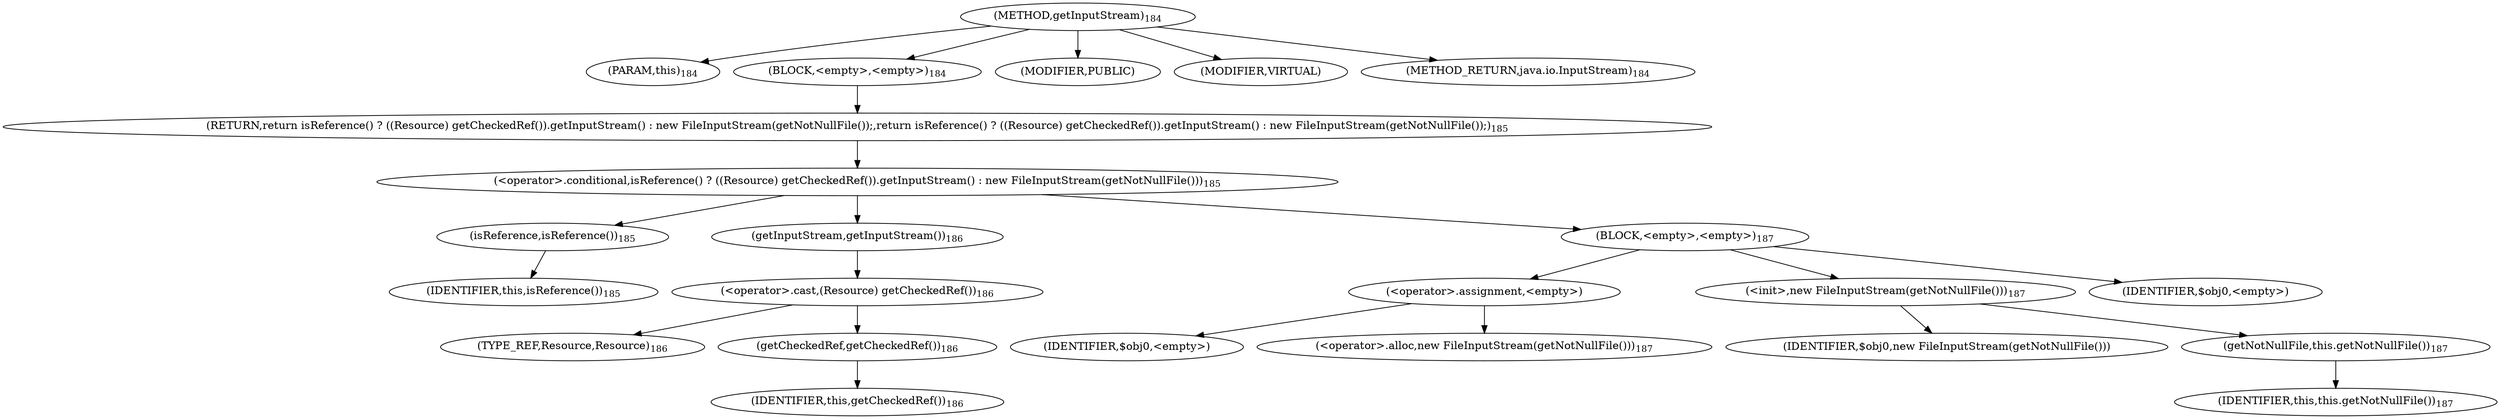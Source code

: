 digraph "getInputStream" {  
"322" [label = <(METHOD,getInputStream)<SUB>184</SUB>> ]
"46" [label = <(PARAM,this)<SUB>184</SUB>> ]
"323" [label = <(BLOCK,&lt;empty&gt;,&lt;empty&gt;)<SUB>184</SUB>> ]
"324" [label = <(RETURN,return isReference() ? ((Resource) getCheckedRef()).getInputStream() : new FileInputStream(getNotNullFile());,return isReference() ? ((Resource) getCheckedRef()).getInputStream() : new FileInputStream(getNotNullFile());)<SUB>185</SUB>> ]
"325" [label = <(&lt;operator&gt;.conditional,isReference() ? ((Resource) getCheckedRef()).getInputStream() : new FileInputStream(getNotNullFile()))<SUB>185</SUB>> ]
"326" [label = <(isReference,isReference())<SUB>185</SUB>> ]
"45" [label = <(IDENTIFIER,this,isReference())<SUB>185</SUB>> ]
"327" [label = <(getInputStream,getInputStream())<SUB>186</SUB>> ]
"328" [label = <(&lt;operator&gt;.cast,(Resource) getCheckedRef())<SUB>186</SUB>> ]
"329" [label = <(TYPE_REF,Resource,Resource)<SUB>186</SUB>> ]
"330" [label = <(getCheckedRef,getCheckedRef())<SUB>186</SUB>> ]
"47" [label = <(IDENTIFIER,this,getCheckedRef())<SUB>186</SUB>> ]
"331" [label = <(BLOCK,&lt;empty&gt;,&lt;empty&gt;)<SUB>187</SUB>> ]
"332" [label = <(&lt;operator&gt;.assignment,&lt;empty&gt;)> ]
"333" [label = <(IDENTIFIER,$obj0,&lt;empty&gt;)> ]
"334" [label = <(&lt;operator&gt;.alloc,new FileInputStream(getNotNullFile()))<SUB>187</SUB>> ]
"335" [label = <(&lt;init&gt;,new FileInputStream(getNotNullFile()))<SUB>187</SUB>> ]
"336" [label = <(IDENTIFIER,$obj0,new FileInputStream(getNotNullFile()))> ]
"337" [label = <(getNotNullFile,this.getNotNullFile())<SUB>187</SUB>> ]
"48" [label = <(IDENTIFIER,this,this.getNotNullFile())<SUB>187</SUB>> ]
"338" [label = <(IDENTIFIER,$obj0,&lt;empty&gt;)> ]
"339" [label = <(MODIFIER,PUBLIC)> ]
"340" [label = <(MODIFIER,VIRTUAL)> ]
"341" [label = <(METHOD_RETURN,java.io.InputStream)<SUB>184</SUB>> ]
  "322" -> "46" 
  "322" -> "323" 
  "322" -> "339" 
  "322" -> "340" 
  "322" -> "341" 
  "323" -> "324" 
  "324" -> "325" 
  "325" -> "326" 
  "325" -> "327" 
  "325" -> "331" 
  "326" -> "45" 
  "327" -> "328" 
  "328" -> "329" 
  "328" -> "330" 
  "330" -> "47" 
  "331" -> "332" 
  "331" -> "335" 
  "331" -> "338" 
  "332" -> "333" 
  "332" -> "334" 
  "335" -> "336" 
  "335" -> "337" 
  "337" -> "48" 
}
